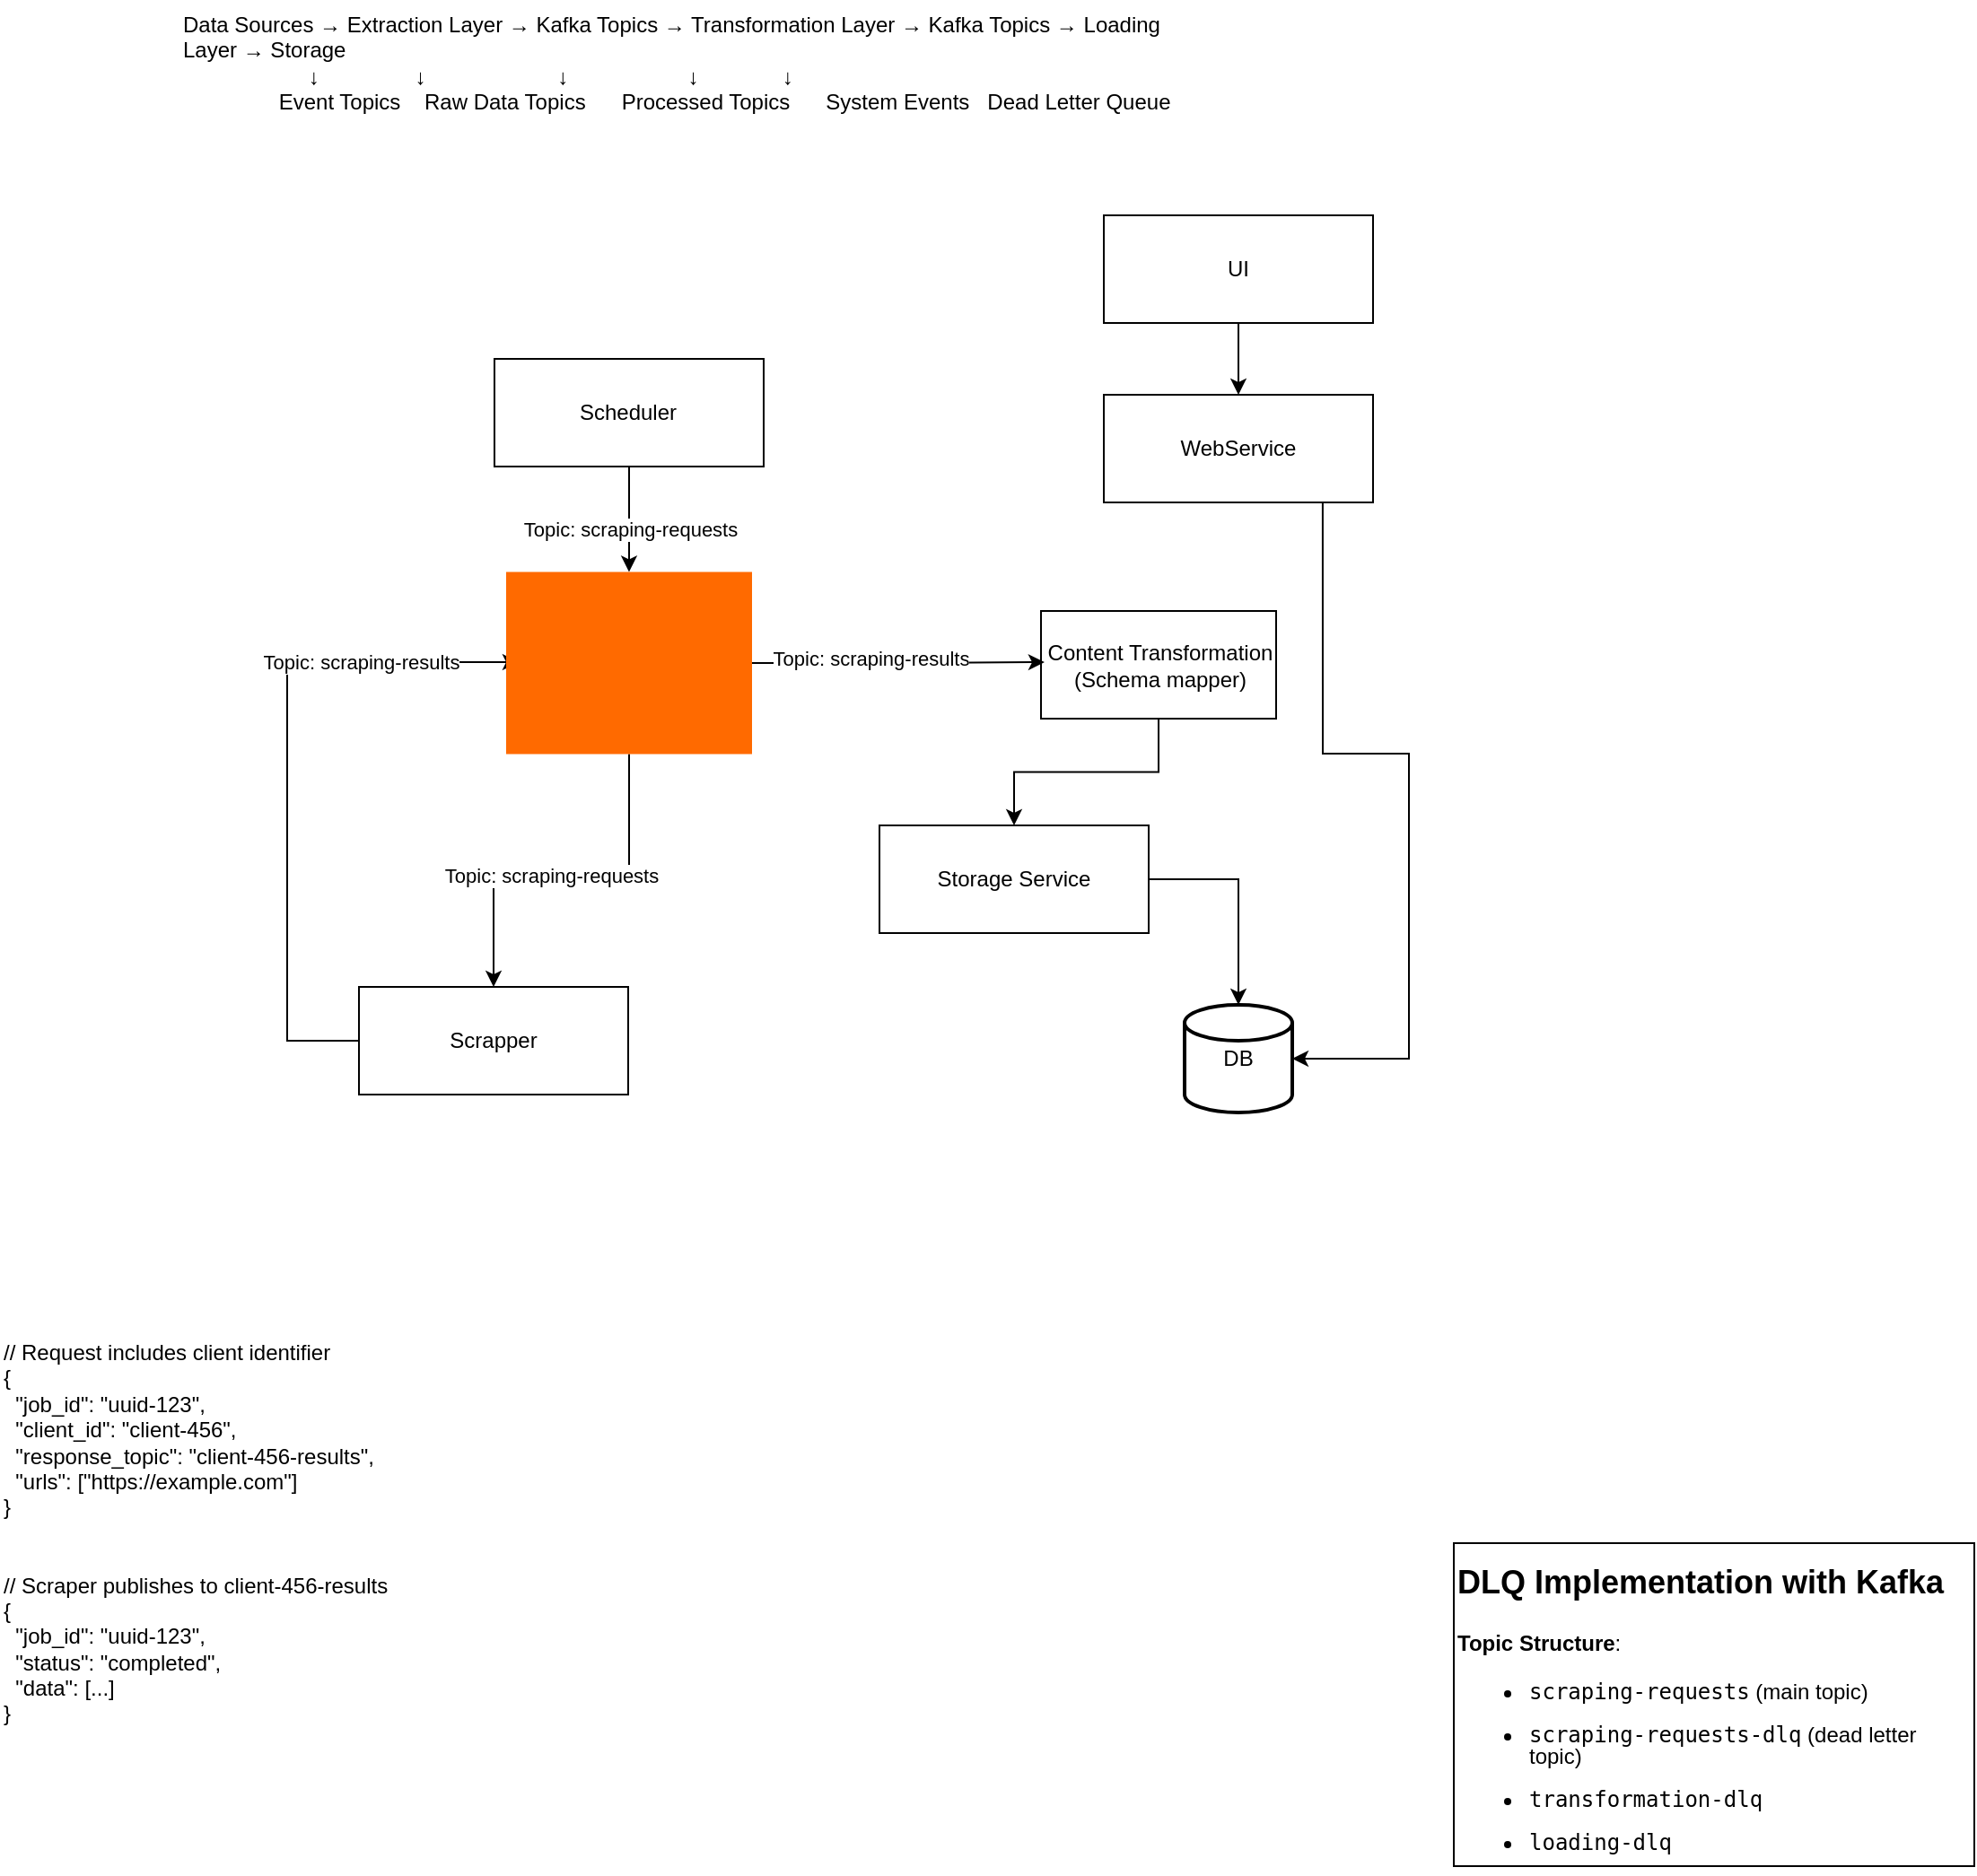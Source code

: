 <mxfile version="28.0.7">
  <diagram name="Page-1" id="eiwatpNdarTxxyM1JCZ-">
    <mxGraphModel dx="1426" dy="751" grid="1" gridSize="10" guides="1" tooltips="1" connect="1" arrows="1" fold="1" page="1" pageScale="1" pageWidth="850" pageHeight="1100" math="0" shadow="0">
      <root>
        <mxCell id="0" />
        <mxCell id="1" parent="0" />
        <mxCell id="zHl6bDp288SzoJeKsS2t-1" value="Scheduler" style="whiteSpace=wrap;html=1;align=center;" parent="1" vertex="1">
          <mxGeometry x="295.49" y="240" width="150" height="60" as="geometry" />
        </mxCell>
        <mxCell id="zHl6bDp288SzoJeKsS2t-4" style="edgeStyle=orthogonalEdgeStyle;rounded=0;orthogonalLoop=1;jettySize=auto;html=1;" parent="1" source="zHl6bDp288SzoJeKsS2t-1" target="zHl6bDp288SzoJeKsS2t-20" edge="1">
          <mxGeometry relative="1" as="geometry">
            <mxPoint x="364" y="390" as="targetPoint" />
          </mxGeometry>
        </mxCell>
        <mxCell id="zHl6bDp288SzoJeKsS2t-21" value="Topic:&amp;nbsp;scraping-requests" style="edgeLabel;html=1;align=center;verticalAlign=middle;resizable=0;points=[];" parent="zHl6bDp288SzoJeKsS2t-4" vertex="1" connectable="0">
          <mxGeometry x="0.195" relative="1" as="geometry">
            <mxPoint as="offset" />
          </mxGeometry>
        </mxCell>
        <mxCell id="zHl6bDp288SzoJeKsS2t-11" style="edgeStyle=orthogonalEdgeStyle;rounded=0;orthogonalLoop=1;jettySize=auto;html=1;entryX=0.051;entryY=0.495;entryDx=0;entryDy=0;entryPerimeter=0;exitX=0;exitY=0.5;exitDx=0;exitDy=0;" parent="1" source="zHl6bDp288SzoJeKsS2t-9" target="zHl6bDp288SzoJeKsS2t-20" edge="1">
          <mxGeometry relative="1" as="geometry">
            <mxPoint x="299" y="409.5" as="targetPoint" />
            <mxPoint x="180" y="600" as="sourcePoint" />
            <Array as="points">
              <mxPoint x="180" y="620" />
              <mxPoint x="180" y="409" />
            </Array>
          </mxGeometry>
        </mxCell>
        <mxCell id="zHl6bDp288SzoJeKsS2t-23" value="Topic:&amp;nbsp;scraping-results" style="edgeLabel;html=1;align=center;verticalAlign=middle;resizable=0;points=[];" parent="zHl6bDp288SzoJeKsS2t-11" vertex="1" connectable="0">
          <mxGeometry x="0.535" relative="1" as="geometry">
            <mxPoint as="offset" />
          </mxGeometry>
        </mxCell>
        <mxCell id="zHl6bDp288SzoJeKsS2t-9" value="Scrapper" style="whiteSpace=wrap;html=1;align=center;" parent="1" vertex="1">
          <mxGeometry x="220" y="590" width="150" height="60" as="geometry" />
        </mxCell>
        <mxCell id="zHl6bDp288SzoJeKsS2t-17" style="edgeStyle=orthogonalEdgeStyle;rounded=0;orthogonalLoop=1;jettySize=auto;html=1;entryX=0.5;entryY=0;entryDx=0;entryDy=0;" parent="1" source="zHl6bDp288SzoJeKsS2t-12" target="zHl6bDp288SzoJeKsS2t-16" edge="1">
          <mxGeometry relative="1" as="geometry" />
        </mxCell>
        <mxCell id="zHl6bDp288SzoJeKsS2t-12" value="Content Transformation&lt;div&gt;(Schema mapper)&lt;/div&gt;" style="verticalLabelPosition=middle;verticalAlign=middle;html=1;shape=mxgraph.basic.rect;fillColor2=none;strokeWidth=1;size=20;indent=5;labelPosition=center;align=center;" parent="1" vertex="1">
          <mxGeometry x="600" y="380.5" width="131" height="60" as="geometry" />
        </mxCell>
        <mxCell id="zHl6bDp288SzoJeKsS2t-19" style="edgeStyle=orthogonalEdgeStyle;rounded=0;orthogonalLoop=1;jettySize=auto;html=1;" parent="1" source="zHl6bDp288SzoJeKsS2t-16" target="zHl6bDp288SzoJeKsS2t-18" edge="1">
          <mxGeometry relative="1" as="geometry" />
        </mxCell>
        <mxCell id="zHl6bDp288SzoJeKsS2t-16" value="Storage Service" style="whiteSpace=wrap;html=1;align=center;" parent="1" vertex="1">
          <mxGeometry x="510" y="500" width="150" height="60" as="geometry" />
        </mxCell>
        <mxCell id="zHl6bDp288SzoJeKsS2t-18" value="DB" style="strokeWidth=2;html=1;shape=mxgraph.flowchart.database;whiteSpace=wrap;" parent="1" vertex="1">
          <mxGeometry x="680" y="600" width="60" height="60" as="geometry" />
        </mxCell>
        <mxCell id="zHl6bDp288SzoJeKsS2t-29" style="edgeStyle=orthogonalEdgeStyle;rounded=0;orthogonalLoop=1;jettySize=auto;html=1;" parent="1" source="zHl6bDp288SzoJeKsS2t-20" target="zHl6bDp288SzoJeKsS2t-9" edge="1">
          <mxGeometry relative="1" as="geometry" />
        </mxCell>
        <mxCell id="zHl6bDp288SzoJeKsS2t-30" value="Topic:&amp;nbsp;scraping-requests" style="edgeLabel;html=1;align=center;verticalAlign=middle;resizable=0;points=[];" parent="zHl6bDp288SzoJeKsS2t-29" vertex="1" connectable="0">
          <mxGeometry x="0.06" y="3" relative="1" as="geometry">
            <mxPoint as="offset" />
          </mxGeometry>
        </mxCell>
        <mxCell id="zHl6bDp288SzoJeKsS2t-20" value="" style="points=[];aspect=fixed;html=1;align=center;shadow=0;dashed=0;fillColor=#FF6A00;strokeColor=none;shape=mxgraph.alibaba_cloud.kafka;" parent="1" vertex="1">
          <mxGeometry x="301.98" y="358.75" width="137.02" height="101.5" as="geometry" />
        </mxCell>
        <mxCell id="zHl6bDp288SzoJeKsS2t-24" value="Data Sources → Extraction Layer → Kafka Topics → Transformation Layer → Kafka Topics → Loading Layer → Storage&#xa;                     ↓                ↓                      ↓                    ↓              ↓&#xa;                Event Topics    Raw Data Topics      Processed Topics      System Events   Dead Letter Queue" style="text;whiteSpace=wrap;" parent="1" vertex="1">
          <mxGeometry x="120" y="40" width="560" height="100" as="geometry" />
        </mxCell>
        <mxCell id="zHl6bDp288SzoJeKsS2t-27" style="edgeStyle=orthogonalEdgeStyle;rounded=0;orthogonalLoop=1;jettySize=auto;html=1;entryX=0.015;entryY=0.475;entryDx=0;entryDy=0;entryPerimeter=0;" parent="1" source="zHl6bDp288SzoJeKsS2t-20" target="zHl6bDp288SzoJeKsS2t-12" edge="1">
          <mxGeometry relative="1" as="geometry" />
        </mxCell>
        <mxCell id="zHl6bDp288SzoJeKsS2t-28" value="Topic:&amp;nbsp;scraping-results" style="edgeLabel;html=1;align=center;verticalAlign=middle;resizable=0;points=[];" parent="zHl6bDp288SzoJeKsS2t-27" vertex="1" connectable="0">
          <mxGeometry x="-0.193" y="3" relative="1" as="geometry">
            <mxPoint as="offset" />
          </mxGeometry>
        </mxCell>
        <UserObject label="// Request includes client identifier&#xa;{&#xa;  &quot;job_id&quot;: &quot;uuid-123&quot;,&#xa;  &quot;client_id&quot;: &quot;client-456&quot;,&#xa;  &quot;response_topic&quot;: &quot;client-456-results&quot;,&#xa;  &quot;urls&quot;: [&quot;https://example.com&quot;]&#xa;}&#xa;&#xa;&#xa;// Scraper publishes to client-456-results&#xa;{&#xa;  &quot;job_id&quot;: &quot;uuid-123&quot;,&#xa;  &quot;status&quot;: &quot;completed&quot;,&#xa;  &quot;data&quot;: [...]&#xa;}" link="// Request includes client identifier&#xa;{&#xa;  &quot;job_id&quot;: &quot;uuid-123&quot;,&#xa;  &quot;client_id&quot;: &quot;client-456&quot;,&#xa;  &quot;response_topic&quot;: &quot;client-456-results&quot;,&#xa;  &quot;urls&quot;: [&quot;https://example.com&quot;]&#xa;}&#xa;&#xa;&#xa;// Scraper publishes to client-456-results&#xa;{&#xa;  &quot;job_id&quot;: &quot;uuid-123&quot;,&#xa;  &quot;status&quot;: &quot;completed&quot;,&#xa;  &quot;data&quot;: [...]&#xa;}" id="zHl6bDp288SzoJeKsS2t-31">
          <mxCell style="text;whiteSpace=wrap;" parent="1" vertex="1">
            <mxGeometry x="20" y="780" width="250" height="240" as="geometry" />
          </mxCell>
        </UserObject>
        <mxCell id="zHl6bDp288SzoJeKsS2t-34" style="edgeStyle=orthogonalEdgeStyle;rounded=0;orthogonalLoop=1;jettySize=auto;html=1;entryX=0.5;entryY=0;entryDx=0;entryDy=0;" parent="1" source="zHl6bDp288SzoJeKsS2t-32" target="zHl6bDp288SzoJeKsS2t-33" edge="1">
          <mxGeometry relative="1" as="geometry" />
        </mxCell>
        <mxCell id="zHl6bDp288SzoJeKsS2t-32" value="UI" style="whiteSpace=wrap;html=1;align=center;" parent="1" vertex="1">
          <mxGeometry x="635" y="160" width="150" height="60" as="geometry" />
        </mxCell>
        <mxCell id="zHl6bDp288SzoJeKsS2t-35" style="edgeStyle=orthogonalEdgeStyle;rounded=0;orthogonalLoop=1;jettySize=auto;html=1;entryX=1;entryY=0.5;entryDx=0;entryDy=0;entryPerimeter=0;exitX=0.813;exitY=0.933;exitDx=0;exitDy=0;exitPerimeter=0;" parent="1" source="zHl6bDp288SzoJeKsS2t-33" target="zHl6bDp288SzoJeKsS2t-18" edge="1">
          <mxGeometry relative="1" as="geometry">
            <mxPoint x="810" y="630" as="targetPoint" />
          </mxGeometry>
        </mxCell>
        <mxCell id="zHl6bDp288SzoJeKsS2t-33" value="WebService" style="whiteSpace=wrap;html=1;align=center;" parent="1" vertex="1">
          <mxGeometry x="635" y="260" width="150" height="60" as="geometry" />
        </mxCell>
        <mxCell id="zHl6bDp288SzoJeKsS2t-36" value="&lt;div style=&quot;line-height: 130%;&quot;&gt;&lt;h2 style=&quot;line-height: 130%;&quot; class=&quot;text-xl font-bold text-text-100 mt-1 -mb-0.5&quot;&gt;DLQ Implementation with Kafka&lt;/h2&gt;&lt;p class=&quot;whitespace-normal break-words&quot;&gt;&lt;strong&gt;Topic Structure&lt;/strong&gt;:&lt;/p&gt;&lt;ul style=&quot;line-height: 100%;&quot; class=&quot;[&amp;amp;:not(:last-child)_ul]:pb-1 [&amp;amp;:not(:last-child)_ol]:pb-1 list-disc space-y-1.5 pl-7&quot;&gt;&lt;li class=&quot;whitespace-normal break-words&quot;&gt;&lt;code class=&quot;bg-text-200/5 border border-0.5 border-border-300 text-danger-000 whitespace-pre-wrap rounded-[0.4rem] px-1 py-px text-[0.9rem]&quot;&gt;scraping-requests&lt;/code&gt; (main topic)&lt;/li&gt;&lt;br&gt;&lt;li class=&quot;whitespace-normal break-words&quot;&gt;&lt;code class=&quot;bg-text-200/5 border border-0.5 border-border-300 text-danger-000 whitespace-pre-wrap rounded-[0.4rem] px-1 py-px text-[0.9rem]&quot;&gt;scraping-requests-dlq&lt;/code&gt; (dead letter topic)&lt;/li&gt;&lt;br&gt;&lt;li class=&quot;whitespace-normal break-words&quot;&gt;&lt;code class=&quot;bg-text-200/5 border border-0.5 border-border-300 text-danger-000 whitespace-pre-wrap rounded-[0.4rem] px-1 py-px text-[0.9rem]&quot;&gt;transformation-dlq&lt;/code&gt;&lt;/li&gt;&lt;br&gt;&lt;li class=&quot;whitespace-normal break-words&quot;&gt;&lt;code class=&quot;bg-text-200/5 border border-0.5 border-border-300 text-danger-000 whitespace-pre-wrap rounded-[0.4rem] px-1 py-px text-[0.9rem]&quot;&gt;loading-dlq&lt;/code&gt;&lt;/li&gt;&lt;/ul&gt;&lt;/div&gt;" style="whiteSpace=wrap;html=1;align=left;" parent="1" vertex="1">
          <mxGeometry x="830" y="900" width="290" height="180" as="geometry" />
        </mxCell>
      </root>
    </mxGraphModel>
  </diagram>
</mxfile>
